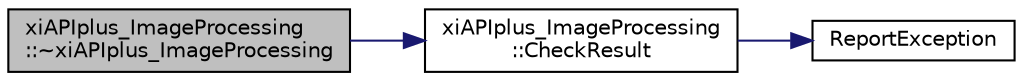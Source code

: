 digraph "xiAPIplus_ImageProcessing::~xiAPIplus_ImageProcessing"
{
  edge [fontname="Helvetica",fontsize="10",labelfontname="Helvetica",labelfontsize="10"];
  node [fontname="Helvetica",fontsize="10",shape=record];
  rankdir="LR";
  Node4 [label="xiAPIplus_ImageProcessing\l::~xiAPIplus_ImageProcessing",height=0.2,width=0.4,color="black", fillcolor="grey75", style="filled", fontcolor="black"];
  Node4 -> Node5 [color="midnightblue",fontsize="10",style="solid",fontname="Helvetica"];
  Node5 [label="xiAPIplus_ImageProcessing\l::CheckResult",height=0.2,width=0.4,color="black", fillcolor="white", style="filled",URL="$classxi_a_p_iplus___image_processing.html#a56194582139d05a621b74dbd6016e012"];
  Node5 -> Node6 [color="midnightblue",fontsize="10",style="solid",fontname="Helvetica"];
  Node6 [label="ReportException",height=0.2,width=0.4,color="black", fillcolor="white", style="filled",URL="$xi_api_plus_ocv_8cpp.html#ac977696328796b16af4d36af03181d98"];
}

